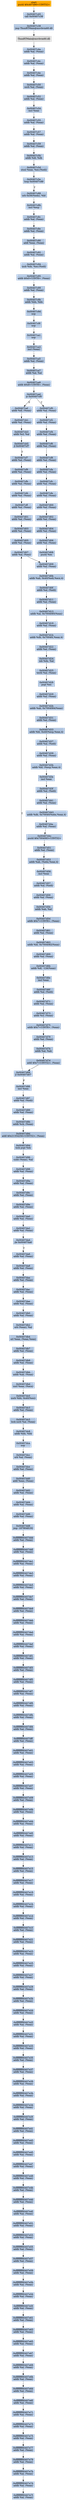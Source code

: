 digraph G {
node[shape=rectangle,style=filled,fillcolor=lightsteelblue,color=lightsteelblue]
bgcolor="transparent"
a0x00407c40pushl_0x407d90UINT32[label="start\npushl $0x407d90<UINT32>",color="lightgrey",fillcolor="orange"];
a0x00407c45call_0x00407c38[label="0x00407c45\ncall 0x00407c38"];
a0x00407c38jmp_ThunRTMain_msvbvm60_dll[label="0x00407c38\njmp ThunRTMain@msvbvm60.dll"];
ThunRTMain_msvbvm60_dll[label="ThunRTMain@msvbvm60.dll",color="lightgrey",fillcolor="lightgrey"];
a0x00407c4aaddb_al_eax_[label="0x00407c4a\naddb %al, (%eax)"];
a0x00407c4caddb_al_eax_[label="0x00407c4c\naddb %al, (%eax)"];
a0x00407c4eaddb_al_eax_[label="0x00407c4e\naddb %al, (%eax)"];
a0x00407c50xorb_al_eax_[label="0x00407c50\nxorb %al, (%eax)"];
a0x00407c52addb_al_eax_[label="0x00407c52\naddb %al, (%eax)"];
a0x00407c54incl_eax[label="0x00407c54\nincl %eax"];
a0x00407c55addb_al_eax_[label="0x00407c55\naddb %al, (%eax)"];
a0x00407c57addb_al_eax_[label="0x00407c57\naddb %al, (%eax)"];
a0x00407c59addb_al_eax_[label="0x00407c59\naddb %al, (%eax)"];
a0x00407c5baddb_dl_dh[label="0x00407c5b\naddb %dl, %dh"];
a0x00407c5dstosl_eax_es_edi_[label="0x00407c5d\nstosl %eax, %es:(%edi)"];
a0x00407c5eloop_0x00407c88[label="0x00407c5e\nloop 0x00407c88"];
a0x00407c88orb_0x56edx__bl[label="0x00407c88\norb 0x56(%edx), %bl"];
a0x00407c8bincl_esp[label="0x00407c8b\nincl %esp"];
a0x00407c8caddb_al_eax_[label="0x00407c8c\naddb %al, (%eax)"];
a0x00407c8eaddb_al_eax_[label="0x00407c8e\naddb %al, (%eax)"];
a0x00407c90addl_eax_eax_[label="0x00407c90\naddl %eax, (%eax)"];
a0x00407c92addb_al_eax_[label="0x00407c92\naddb %al, (%eax)"];
a0x00407c94insb_dx_es_edi_[label="0x00407c94\ninsb %dx, %es:(%edi)"];
a0x00407c95addb_0x0UINT8_eax_[label="0x00407c95\naddb $0x0<UINT8>, (%eax)"];
a0x00407c99addb_al_eax_[label="0x00407c99\naddb %al, (%eax)"];
a0x00407c9baddb_bh_bh[label="0x00407c9b\naddb %bh, %bh"];
a0x00407c9dnop_[label="0x00407c9d\nnop "];
a0x00407c9fnop_[label="0x00407c9f\nnop "];
a0x00407ca1nop_[label="0x00407ca1\nnop "];
a0x00407ca3incl_eax_[label="0x00407ca3\nincl (%eax)"];
a0x00407ca5addb_al_eax_[label="0x00407ca5\naddb %al, (%eax)"];
a0x00407ca7addb_al_al[label="0x00407ca7\naddb %al, %al"];
a0x00407ca9addb_0x8UINT8_eax_[label="0x00407ca9\naddb $0x8<UINT8>, (%eax)"];
a0x00407cadjo_0x00407cf0[label="0x00407cad\njo 0x00407cf0"];
a0x00407cafaddb_dl_eax_[label="0x00407caf\naddb %dl, (%eax)"];
a0x00407cf0addb_al_eax_[label="0x00407cf0\naddb %al, (%eax)"];
a0x00407cf2addb_al_eax_[label="0x00407cf2\naddb %al, (%eax)"];
a0x00407cf4addb_al_eax_[label="0x00407cf4\naddb %al, (%eax)"];
a0x00407cf6addb_al_eax_[label="0x00407cf6\naddb %al, (%eax)"];
a0x00407cf8addb_al_eax_[label="0x00407cf8\naddb %al, (%eax)"];
a0x00407cfaaddb_al_eax_[label="0x00407cfa\naddb %al, (%eax)"];
a0x00407cfcaddb_al_eax_[label="0x00407cfc\naddb %al, (%eax)"];
a0x00407cfeaddb_al_eax_[label="0x00407cfe\naddb %al, (%eax)"];
a0x00407d00addb_al_eax_[label="0x00407d00\naddb %al, (%eax)"];
a0x00407d02addb_al_eax_[label="0x00407d02\naddb %al, (%eax)"];
a0x00407d04addb_al_eax_[label="0x00407d04\naddb %al, (%eax)"];
a0x00407d06addb_al_eax_[label="0x00407d06\naddb %al, (%eax)"];
a0x00407d08pushl_es[label="0x00407d08\npushl %es"];
a0x00407d09addb_al_eax_[label="0x00407d09\naddb %al, (%eax)"];
a0x00407d0baddb_ah_0x40ediecx4_[label="0x00407d0b\naddb %ah, 0x40(%edi,%ecx,4)"];
a0x00407d0faddb_al_edi_[label="0x00407d0f\naddb %al, (%edi)"];
a0x00407d11addb_al_eax_[label="0x00407d11\naddb %al, (%eax)"];
a0x00407d13addb_al_0x7004085eax_[label="0x00407d13\naddb %al, 0x7004085(%eax)"];
a0x00407d19addb_al_eax_[label="0x00407d19\naddb %al, (%eax)"];
a0x00407d1baddb_dh_0x70040eax4_[label="0x00407d1b\naddb %dh, 0x70040(,%eax,4)"];
a0x00407d22addb_al_eax_[label="0x00407d22\naddb %al, (%eax)"];
a0x00407d24inb_dx_al[label="0x00407d24\ninb %dx, %al"];
a0x00407d25testb_al_eax_[label="0x00407d25\ntestb %al, (%eax)"];
a0x00407d28popl_es[label="0x00407d28\npopl %es"];
a0x00407d29addb_al_eax_[label="0x00407d29\naddb %al, (%eax)"];
a0x00407d2baddb_ah_0x7004084eax_[label="0x00407d2b\naddb %ah, 0x7004084(%eax)"];
a0x00407d31addb_al_eax_[label="0x00407d31\naddb %al, (%eax)"];
a0x00407d33addb_bl_0x40espeax4_[label="0x00407d33\naddb %bl, 0x40(%esp,%eax,4)"];
a0x00407d37addb_al_edi_[label="0x00407d37\naddb %al, (%edi)"];
a0x00407d39addb_al_eax_[label="0x00407d39\naddb %al, (%eax)"];
a0x00407d3baddb_bl_espeax4_[label="0x00407d3b\naddb %bl, (%esp,%eax,4)"];
a0x00407d3eincl_eax[label="0x00407d3e\nincl %eax"];
a0x00407d3faddb_al_edi_[label="0x00407d3f\naddb %al, (%edi)"];
a0x00407d41addb_al_eax_[label="0x00407d41\naddb %al, (%eax)"];
a0x00407d43addb_dh_0x70040ebxeax4_[label="0x00407d43\naddb %dh, 0x70040(%ebx,%eax,4)"];
a0x00407d4aaddb_al_eax_[label="0x00407d4a\naddb %al, (%eax)"];
a0x00407d4cpushl_0x7004083UINT32[label="0x00407d4c\npushl $0x7004083<UINT32>"];
a0x00407d51addb_al_eax_[label="0x00407d51\naddb %al, (%eax)"];
a0x00407d53addb_ah_ebxeax4_[label="0x00407d53\naddb %ah, (%ebx,%eax,4)"];
a0x00407d56incl_eax[label="0x00407d56\nincl %eax"];
a0x00407d57addb_al_edi_[label="0x00407d57\naddb %al, (%edi)"];
a0x00407d59addb_al_eax_[label="0x00407d59\naddb %al, (%eax)"];
a0x00407d5baddb_ah_al[label="0x00407d5b\naddb %ah, %al"];
a0x00407d5daddb_0x7UINT8_eax_[label="0x00407d5d\naddb $0x7<UINT8>, (%eax)"];
a0x00407d61addb_al_eax_[label="0x00407d61\naddb %al, (%eax)"];
a0x00407d63addb_bl_0x7004082eax_[label="0x00407d63\naddb %bl, 0x7004082(%eax)"];
a0x00407d69addb_al_eax_[label="0x00407d69\naddb %al, (%eax)"];
a0x00407d6baddb_dl__126eax_[label="0x00407d6b\naddb %dl, -126(%eax)"];
a0x00407d6eincl_eax[label="0x00407d6e\nincl %eax"];
a0x00407d6faddb_al_edi_[label="0x00407d6f\naddb %al, (%edi)"];
a0x00407d71addb_al_eax_[label="0x00407d71\naddb %al, (%eax)"];
a0x00407d73addb_cl_eax_[label="0x00407d73\naddb %cl, (%eax)"];
a0x00407d75addb_0x7UINT8_eax_[label="0x00407d75\naddb $0x7<UINT8>, (%eax)"];
a0x00407d79addb_al_eax_[label="0x00407d79\naddb %al, (%eax)"];
a0x00407d7baddb_al_ah[label="0x00407d7b\naddb %al, %ah"];
a0x00407d7daddl_0x7UINT32_eax_[label="0x00407d7d\naddl $0x7<UINT32>, (%eax)"];
a0x00407d84jl_0x00407d07[label="0x00407d84\njl 0x00407d07"];
a0x00407d86incl_eax[label="0x00407d86\nincl %eax"];
a0x00407d07addb_al_esi_[label="0x00407d07\naddb %al, (%esi)"];
a0x00407d87addb_al_edi_[label="0x00407d87\naddb %al, (%edi)"];
a0x00407d89addb_al_eax_[label="0x00407d89\naddb %al, (%eax)"];
a0x00407d8baddb_ch_eax_[label="0x00407d8b\naddb %ch, (%eax)"];
a0x00407d8daddl_0x21354256UINT32_eax_[label="0x00407d8d\naddl $0x21354256<UINT32>, (%eax)"];
a0x00407d94lock_popl_ds[label="0x00407d94\nlock popl %ds"];
a0x00407d96subb_eax__al[label="0x00407d96\nsubb (%eax), %al"];
a0x00407d98addb_al_eax_[label="0x00407d98\naddb %al, (%eax)"];
a0x00407d9aaddb_al_eax_[label="0x00407d9a\naddb %al, (%eax)"];
a0x00407d9caddb_al_eax_[label="0x00407d9c\naddb %al, (%eax)"];
a0x00407d9eaddb_al_eax_[label="0x00407d9e\naddb %al, (%eax)"];
a0x00407da0addb_al_eax_[label="0x00407da0\naddb %al, (%eax)"];
a0x00407da2addb_al_eax_[label="0x00407da2\naddb %al, (%eax)"];
a0x00407da4jle_0x00407da6[label="0x00407da4\njle 0x00407da6"];
a0x00407da6addb_al_eax_[label="0x00407da6\naddb %al, (%eax)"];
a0x00407da8addb_al_eax_[label="0x00407da8\naddb %al, (%eax)"];
a0x00407daaaddb_al_eax_[label="0x00407daa\naddb %al, (%eax)"];
a0x00407dacaddb_al_eax_[label="0x00407dac\naddb %al, (%eax)"];
a0x00407daeaddb_al_eax_[label="0x00407dae\naddb %al, (%eax)"];
a0x00407db0addb_al_eax_[label="0x00407db0\naddb %al, (%eax)"];
a0x00407db2orb_eax__al[label="0x00407db2\norb (%eax), %al"];
a0x00407db4orl_eax_eaxeax_[label="0x00407db4\norl %eax, (%eax,%eax)"];
a0x00407db7addb_al_eax_[label="0x00407db7\naddb %al, (%eax)"];
a0x00407db9addb_al_eax_[label="0x00407db9\naddb %al, (%eax)"];
a0x00407dbbaddb_ah_eax_[label="0x00407dbb\naddb %ah, (%eax)"];
a0x00407dbdxorl_eax_ecx_[label="0x00407dbd\nxorl %eax, (%ecx)"];
a0x00407dc0xorb_bh_0x40esi_[label="0x00407dc0\nxorb %bh, 0x40(%esi)"];
a0x00407dc3addb_al_eax_[label="0x00407dc3\naddb %al, (%eax)"];
a0x00407dc5lock_xorb_al_eax_[label="0x00407dc5\nlock xorb %al, (%eax)"];
a0x00407dc8addb_bh_bh[label="0x00407dc8\naddb %bh, %bh"];
a0x00407dcanop_[label="0x00407dca\nnop "];
a0x00407dccorb_al_eax_[label="0x00407dcc\norb %al, (%eax)"];
a0x00407dceaddb_al_eax_[label="0x00407dce\naddb %al, (%eax)"];
a0x00407dd0addl_eax_eax_[label="0x00407dd0\naddl %eax, (%eax)"];
a0x00407dd2addb_al_eax_[label="0x00407dd2\naddb %al, (%eax)"];
a0x00407dd4addb_al_eax_[label="0x00407dd4\naddb %al, (%eax)"];
a0x00407dd6addb_al_eax_[label="0x00407dd6\naddb %al, (%eax)"];
a0x00407dd8jmp__1879048192[label="0x00407dd8\njmp -1879048192"];
a0xffffffff90407dddaddb_al_eax_[label="0xffffffff90407ddd\naddb %al, (%eax)"];
a0xffffffff90407ddfaddb_al_eax_[label="0xffffffff90407ddf\naddb %al, (%eax)"];
a0xffffffff90407de1addb_al_eax_[label="0xffffffff90407de1\naddb %al, (%eax)"];
a0xffffffff90407de3addb_al_eax_[label="0xffffffff90407de3\naddb %al, (%eax)"];
a0xffffffff90407de5addb_al_eax_[label="0xffffffff90407de5\naddb %al, (%eax)"];
a0xffffffff90407de7addb_al_eax_[label="0xffffffff90407de7\naddb %al, (%eax)"];
a0xffffffff90407de9addb_al_eax_[label="0xffffffff90407de9\naddb %al, (%eax)"];
a0xffffffff90407debaddb_al_eax_[label="0xffffffff90407deb\naddb %al, (%eax)"];
a0xffffffff90407dedaddb_al_eax_[label="0xffffffff90407ded\naddb %al, (%eax)"];
a0xffffffff90407defaddb_al_eax_[label="0xffffffff90407def\naddb %al, (%eax)"];
a0xffffffff90407df1addb_al_eax_[label="0xffffffff90407df1\naddb %al, (%eax)"];
a0xffffffff90407df3addb_al_eax_[label="0xffffffff90407df3\naddb %al, (%eax)"];
a0xffffffff90407df5addb_al_eax_[label="0xffffffff90407df5\naddb %al, (%eax)"];
a0xffffffff90407df7addb_al_eax_[label="0xffffffff90407df7\naddb %al, (%eax)"];
a0xffffffff90407df9addb_al_eax_[label="0xffffffff90407df9\naddb %al, (%eax)"];
a0xffffffff90407dfbaddb_al_eax_[label="0xffffffff90407dfb\naddb %al, (%eax)"];
a0xffffffff90407dfdaddb_al_eax_[label="0xffffffff90407dfd\naddb %al, (%eax)"];
a0xffffffff90407dffaddb_al_eax_[label="0xffffffff90407dff\naddb %al, (%eax)"];
a0xffffffff90407e01addb_al_eax_[label="0xffffffff90407e01\naddb %al, (%eax)"];
a0xffffffff90407e03addb_al_eax_[label="0xffffffff90407e03\naddb %al, (%eax)"];
a0xffffffff90407e05addb_al_eax_[label="0xffffffff90407e05\naddb %al, (%eax)"];
a0xffffffff90407e07addb_al_eax_[label="0xffffffff90407e07\naddb %al, (%eax)"];
a0xffffffff90407e09addb_al_eax_[label="0xffffffff90407e09\naddb %al, (%eax)"];
a0xffffffff90407e0baddb_al_eax_[label="0xffffffff90407e0b\naddb %al, (%eax)"];
a0xffffffff90407e0daddb_al_eax_[label="0xffffffff90407e0d\naddb %al, (%eax)"];
a0xffffffff90407e0faddb_al_eax_[label="0xffffffff90407e0f\naddb %al, (%eax)"];
a0xffffffff90407e11addb_al_eax_[label="0xffffffff90407e11\naddb %al, (%eax)"];
a0xffffffff90407e13addb_al_eax_[label="0xffffffff90407e13\naddb %al, (%eax)"];
a0xffffffff90407e15addb_al_eax_[label="0xffffffff90407e15\naddb %al, (%eax)"];
a0xffffffff90407e17addb_al_eax_[label="0xffffffff90407e17\naddb %al, (%eax)"];
a0xffffffff90407e19addb_al_eax_[label="0xffffffff90407e19\naddb %al, (%eax)"];
a0xffffffff90407e1baddb_al_eax_[label="0xffffffff90407e1b\naddb %al, (%eax)"];
a0xffffffff90407e1daddb_al_eax_[label="0xffffffff90407e1d\naddb %al, (%eax)"];
a0xffffffff90407e1faddb_al_eax_[label="0xffffffff90407e1f\naddb %al, (%eax)"];
a0xffffffff90407e21addb_al_eax_[label="0xffffffff90407e21\naddb %al, (%eax)"];
a0xffffffff90407e23addb_al_eax_[label="0xffffffff90407e23\naddb %al, (%eax)"];
a0xffffffff90407e25addb_al_eax_[label="0xffffffff90407e25\naddb %al, (%eax)"];
a0xffffffff90407e27addb_al_eax_[label="0xffffffff90407e27\naddb %al, (%eax)"];
a0xffffffff90407e29addb_al_eax_[label="0xffffffff90407e29\naddb %al, (%eax)"];
a0xffffffff90407e2baddb_al_eax_[label="0xffffffff90407e2b\naddb %al, (%eax)"];
a0xffffffff90407e2daddb_al_eax_[label="0xffffffff90407e2d\naddb %al, (%eax)"];
a0xffffffff90407e2faddb_al_eax_[label="0xffffffff90407e2f\naddb %al, (%eax)"];
a0xffffffff90407e31addb_al_eax_[label="0xffffffff90407e31\naddb %al, (%eax)"];
a0xffffffff90407e33addb_al_eax_[label="0xffffffff90407e33\naddb %al, (%eax)"];
a0xffffffff90407e35addb_al_eax_[label="0xffffffff90407e35\naddb %al, (%eax)"];
a0xffffffff90407e37addb_al_eax_[label="0xffffffff90407e37\naddb %al, (%eax)"];
a0xffffffff90407e39addb_al_eax_[label="0xffffffff90407e39\naddb %al, (%eax)"];
a0xffffffff90407e3baddb_al_eax_[label="0xffffffff90407e3b\naddb %al, (%eax)"];
a0xffffffff90407e3daddb_al_eax_[label="0xffffffff90407e3d\naddb %al, (%eax)"];
a0xffffffff90407e3faddb_al_eax_[label="0xffffffff90407e3f\naddb %al, (%eax)"];
a0xffffffff90407e41addb_al_eax_[label="0xffffffff90407e41\naddb %al, (%eax)"];
a0xffffffff90407e43addb_al_eax_[label="0xffffffff90407e43\naddb %al, (%eax)"];
a0xffffffff90407e45addb_al_eax_[label="0xffffffff90407e45\naddb %al, (%eax)"];
a0xffffffff90407e47addb_al_eax_[label="0xffffffff90407e47\naddb %al, (%eax)"];
a0xffffffff90407e49addb_al_eax_[label="0xffffffff90407e49\naddb %al, (%eax)"];
a0xffffffff90407e4baddb_al_eax_[label="0xffffffff90407e4b\naddb %al, (%eax)"];
a0xffffffff90407e4daddb_al_eax_[label="0xffffffff90407e4d\naddb %al, (%eax)"];
a0xffffffff90407e4faddb_al_eax_[label="0xffffffff90407e4f\naddb %al, (%eax)"];
a0xffffffff90407e51addb_al_eax_[label="0xffffffff90407e51\naddb %al, (%eax)"];
a0xffffffff90407e53addb_al_eax_[label="0xffffffff90407e53\naddb %al, (%eax)"];
a0xffffffff90407e55addb_al_eax_[label="0xffffffff90407e55\naddb %al, (%eax)"];
a0xffffffff90407e57addb_al_eax_[label="0xffffffff90407e57\naddb %al, (%eax)"];
a0xffffffff90407e59addb_al_eax_[label="0xffffffff90407e59\naddb %al, (%eax)"];
a0xffffffff90407e5baddb_al_eax_[label="0xffffffff90407e5b\naddb %al, (%eax)"];
a0xffffffff90407e5daddb_al_eax_[label="0xffffffff90407e5d\naddb %al, (%eax)"];
a0xffffffff90407e5faddb_al_eax_[label="0xffffffff90407e5f\naddb %al, (%eax)"];
a0xffffffff90407e61addb_al_eax_[label="0xffffffff90407e61\naddb %al, (%eax)"];
a0xffffffff90407e63addb_al_eax_[label="0xffffffff90407e63\naddb %al, (%eax)"];
a0xffffffff90407e65addb_al_eax_[label="0xffffffff90407e65\naddb %al, (%eax)"];
a0xffffffff90407e67addb_al_eax_[label="0xffffffff90407e67\naddb %al, (%eax)"];
a0xffffffff90407e69addb_al_eax_[label="0xffffffff90407e69\naddb %al, (%eax)"];
a0xffffffff90407e6baddb_al_eax_[label="0xffffffff90407e6b\naddb %al, (%eax)"];
a0xffffffff90407e6daddb_al_eax_[label="0xffffffff90407e6d\naddb %al, (%eax)"];
a0xffffffff90407e6faddb_al_eax_[label="0xffffffff90407e6f\naddb %al, (%eax)"];
a0xffffffff90407e71addb_al_eax_[label="0xffffffff90407e71\naddb %al, (%eax)"];
a0xffffffff90407e73addb_al_eax_[label="0xffffffff90407e73\naddb %al, (%eax)"];
a0xffffffff90407e75addb_al_eax_[label="0xffffffff90407e75\naddb %al, (%eax)"];
a0xffffffff90407e77addb_al_eax_[label="0xffffffff90407e77\naddb %al, (%eax)"];
a0xffffffff90407e79addb_al_eax_[label="0xffffffff90407e79\naddb %al, (%eax)"];
a0xffffffff90407e7baddb_al_eax_[label="0xffffffff90407e7b\naddb %al, (%eax)"];
a0xffffffff90407e7daddb_al_eax_[label="0xffffffff90407e7d\naddb %al, (%eax)"];
a0xffffffff90407e7faddb_al_eax_[label="0xffffffff90407e7f\naddb %al, (%eax)"];
a0x00407cb1addb_al_eax_[label="0x00407cb1\naddb %al, (%eax)"];
a0x00407cb3addb_cl_al[label="0x00407cb3\naddb %cl, %al"];
a0x00407cb5jl_0x00407cf7[label="0x00407cb5\njl 0x00407cf7"];
a0x00407cf7addb_al_eax_[label="0x00407cf7\naddb %al, (%eax)"];
a0x00407cf9addb_al_eax_[label="0x00407cf9\naddb %al, (%eax)"];
a0x00407cfbaddb_al_eax_[label="0x00407cfb\naddb %al, (%eax)"];
a0x00407cfdaddb_al_eax_[label="0x00407cfd\naddb %al, (%eax)"];
a0x00407cffaddb_al_eax_[label="0x00407cff\naddb %al, (%eax)"];
a0x00407d01addb_al_eax_[label="0x00407d01\naddb %al, (%eax)"];
a0x00407d03addb_al_eax_[label="0x00407d03\naddb %al, (%eax)"];
a0x00407d05addb_al_eax_[label="0x00407d05\naddb %al, (%eax)"];
a0x00407c40pushl_0x407d90UINT32 -> a0x00407c45call_0x00407c38 [color="#000000"];
a0x00407c45call_0x00407c38 -> a0x00407c38jmp_ThunRTMain_msvbvm60_dll [color="#000000"];
a0x00407c38jmp_ThunRTMain_msvbvm60_dll -> ThunRTMain_msvbvm60_dll [color="#000000"];
ThunRTMain_msvbvm60_dll -> a0x00407c4aaddb_al_eax_ [color="#000000"];
a0x00407c4aaddb_al_eax_ -> a0x00407c4caddb_al_eax_ [color="#000000"];
a0x00407c4caddb_al_eax_ -> a0x00407c4eaddb_al_eax_ [color="#000000"];
a0x00407c4eaddb_al_eax_ -> a0x00407c50xorb_al_eax_ [color="#000000"];
a0x00407c50xorb_al_eax_ -> a0x00407c52addb_al_eax_ [color="#000000"];
a0x00407c52addb_al_eax_ -> a0x00407c54incl_eax [color="#000000"];
a0x00407c54incl_eax -> a0x00407c55addb_al_eax_ [color="#000000"];
a0x00407c55addb_al_eax_ -> a0x00407c57addb_al_eax_ [color="#000000"];
a0x00407c57addb_al_eax_ -> a0x00407c59addb_al_eax_ [color="#000000"];
a0x00407c59addb_al_eax_ -> a0x00407c5baddb_dl_dh [color="#000000"];
a0x00407c5baddb_dl_dh -> a0x00407c5dstosl_eax_es_edi_ [color="#000000"];
a0x00407c5dstosl_eax_es_edi_ -> a0x00407c5eloop_0x00407c88 [color="#000000"];
a0x00407c5eloop_0x00407c88 -> a0x00407c88orb_0x56edx__bl [color="#000000",label="T"];
a0x00407c88orb_0x56edx__bl -> a0x00407c8bincl_esp [color="#000000"];
a0x00407c8bincl_esp -> a0x00407c8caddb_al_eax_ [color="#000000"];
a0x00407c8caddb_al_eax_ -> a0x00407c8eaddb_al_eax_ [color="#000000"];
a0x00407c8eaddb_al_eax_ -> a0x00407c90addl_eax_eax_ [color="#000000"];
a0x00407c90addl_eax_eax_ -> a0x00407c92addb_al_eax_ [color="#000000"];
a0x00407c92addb_al_eax_ -> a0x00407c94insb_dx_es_edi_ [color="#000000"];
a0x00407c94insb_dx_es_edi_ -> a0x00407c95addb_0x0UINT8_eax_ [color="#000000"];
a0x00407c95addb_0x0UINT8_eax_ -> a0x00407c99addb_al_eax_ [color="#000000"];
a0x00407c99addb_al_eax_ -> a0x00407c9baddb_bh_bh [color="#000000"];
a0x00407c9baddb_bh_bh -> a0x00407c9dnop_ [color="#000000"];
a0x00407c9dnop_ -> a0x00407c9fnop_ [color="#000000"];
a0x00407c9fnop_ -> a0x00407ca1nop_ [color="#000000"];
a0x00407ca1nop_ -> a0x00407ca3incl_eax_ [color="#000000"];
a0x00407ca3incl_eax_ -> a0x00407ca5addb_al_eax_ [color="#000000"];
a0x00407ca5addb_al_eax_ -> a0x00407ca7addb_al_al [color="#000000"];
a0x00407ca7addb_al_al -> a0x00407ca9addb_0x8UINT8_eax_ [color="#000000"];
a0x00407ca9addb_0x8UINT8_eax_ -> a0x00407cadjo_0x00407cf0 [color="#000000"];
a0x00407cadjo_0x00407cf0 -> a0x00407cafaddb_dl_eax_ [color="#000000",label="F"];
a0x00407cadjo_0x00407cf0 -> a0x00407cf0addb_al_eax_ [color="#000000",label="T"];
a0x00407cf0addb_al_eax_ -> a0x00407cf2addb_al_eax_ [color="#000000"];
a0x00407cf2addb_al_eax_ -> a0x00407cf4addb_al_eax_ [color="#000000"];
a0x00407cf4addb_al_eax_ -> a0x00407cf6addb_al_eax_ [color="#000000"];
a0x00407cf6addb_al_eax_ -> a0x00407cf8addb_al_eax_ [color="#000000"];
a0x00407cf8addb_al_eax_ -> a0x00407cfaaddb_al_eax_ [color="#000000"];
a0x00407cfaaddb_al_eax_ -> a0x00407cfcaddb_al_eax_ [color="#000000"];
a0x00407cfcaddb_al_eax_ -> a0x00407cfeaddb_al_eax_ [color="#000000"];
a0x00407cfeaddb_al_eax_ -> a0x00407d00addb_al_eax_ [color="#000000"];
a0x00407d00addb_al_eax_ -> a0x00407d02addb_al_eax_ [color="#000000"];
a0x00407d02addb_al_eax_ -> a0x00407d04addb_al_eax_ [color="#000000"];
a0x00407d04addb_al_eax_ -> a0x00407d06addb_al_eax_ [color="#000000"];
a0x00407d06addb_al_eax_ -> a0x00407d08pushl_es [color="#000000"];
a0x00407d08pushl_es -> a0x00407d09addb_al_eax_ [color="#000000"];
a0x00407d09addb_al_eax_ -> a0x00407d0baddb_ah_0x40ediecx4_ [color="#000000"];
a0x00407d0baddb_ah_0x40ediecx4_ -> a0x00407d0faddb_al_edi_ [color="#000000"];
a0x00407d0faddb_al_edi_ -> a0x00407d11addb_al_eax_ [color="#000000"];
a0x00407d11addb_al_eax_ -> a0x00407d13addb_al_0x7004085eax_ [color="#000000"];
a0x00407d13addb_al_0x7004085eax_ -> a0x00407d19addb_al_eax_ [color="#000000"];
a0x00407d19addb_al_eax_ -> a0x00407d1baddb_dh_0x70040eax4_ [color="#000000"];
a0x00407d1baddb_dh_0x70040eax4_ -> a0x00407d22addb_al_eax_ [color="#000000"];
a0x00407d22addb_al_eax_ -> a0x00407d24inb_dx_al [color="#000000"];
a0x00407d24inb_dx_al -> a0x00407d25testb_al_eax_ [color="#000000"];
a0x00407d25testb_al_eax_ -> a0x00407d28popl_es [color="#000000"];
a0x00407d28popl_es -> a0x00407d29addb_al_eax_ [color="#000000"];
a0x00407d29addb_al_eax_ -> a0x00407d2baddb_ah_0x7004084eax_ [color="#000000"];
a0x00407d2baddb_ah_0x7004084eax_ -> a0x00407d31addb_al_eax_ [color="#000000"];
a0x00407d31addb_al_eax_ -> a0x00407d33addb_bl_0x40espeax4_ [color="#000000"];
a0x00407d33addb_bl_0x40espeax4_ -> a0x00407d37addb_al_edi_ [color="#000000"];
a0x00407d37addb_al_edi_ -> a0x00407d39addb_al_eax_ [color="#000000"];
a0x00407d39addb_al_eax_ -> a0x00407d3baddb_bl_espeax4_ [color="#000000"];
a0x00407d3baddb_bl_espeax4_ -> a0x00407d3eincl_eax [color="#000000"];
a0x00407d3eincl_eax -> a0x00407d3faddb_al_edi_ [color="#000000"];
a0x00407d3faddb_al_edi_ -> a0x00407d41addb_al_eax_ [color="#000000"];
a0x00407d41addb_al_eax_ -> a0x00407d43addb_dh_0x70040ebxeax4_ [color="#000000"];
a0x00407d43addb_dh_0x70040ebxeax4_ -> a0x00407d4aaddb_al_eax_ [color="#000000"];
a0x00407d4aaddb_al_eax_ -> a0x00407d4cpushl_0x7004083UINT32 [color="#000000"];
a0x00407d4cpushl_0x7004083UINT32 -> a0x00407d51addb_al_eax_ [color="#000000"];
a0x00407d51addb_al_eax_ -> a0x00407d53addb_ah_ebxeax4_ [color="#000000"];
a0x00407d53addb_ah_ebxeax4_ -> a0x00407d56incl_eax [color="#000000"];
a0x00407d56incl_eax -> a0x00407d57addb_al_edi_ [color="#000000"];
a0x00407d57addb_al_edi_ -> a0x00407d59addb_al_eax_ [color="#000000"];
a0x00407d59addb_al_eax_ -> a0x00407d5baddb_ah_al [color="#000000"];
a0x00407d5baddb_ah_al -> a0x00407d5daddb_0x7UINT8_eax_ [color="#000000"];
a0x00407d5daddb_0x7UINT8_eax_ -> a0x00407d61addb_al_eax_ [color="#000000"];
a0x00407d61addb_al_eax_ -> a0x00407d63addb_bl_0x7004082eax_ [color="#000000"];
a0x00407d63addb_bl_0x7004082eax_ -> a0x00407d69addb_al_eax_ [color="#000000"];
a0x00407d69addb_al_eax_ -> a0x00407d6baddb_dl__126eax_ [color="#000000"];
a0x00407d6baddb_dl__126eax_ -> a0x00407d6eincl_eax [color="#000000"];
a0x00407d6eincl_eax -> a0x00407d6faddb_al_edi_ [color="#000000"];
a0x00407d6faddb_al_edi_ -> a0x00407d71addb_al_eax_ [color="#000000"];
a0x00407d71addb_al_eax_ -> a0x00407d73addb_cl_eax_ [color="#000000"];
a0x00407d73addb_cl_eax_ -> a0x00407d75addb_0x7UINT8_eax_ [color="#000000"];
a0x00407d75addb_0x7UINT8_eax_ -> a0x00407d79addb_al_eax_ [color="#000000"];
a0x00407d79addb_al_eax_ -> a0x00407d7baddb_al_ah [color="#000000"];
a0x00407d7baddb_al_ah -> a0x00407d7daddl_0x7UINT32_eax_ [color="#000000"];
a0x00407d7daddl_0x7UINT32_eax_ -> a0x00407d84jl_0x00407d07 [color="#000000"];
a0x00407d84jl_0x00407d07 -> a0x00407d86incl_eax [color="#000000",label="F"];
a0x00407d84jl_0x00407d07 -> a0x00407d07addb_al_esi_ [color="#000000",label="T"];
a0x00407d07addb_al_esi_ -> a0x00407d09addb_al_eax_ [color="#000000"];
a0x00407d86incl_eax -> a0x00407d87addb_al_edi_ [color="#000000"];
a0x00407d87addb_al_edi_ -> a0x00407d89addb_al_eax_ [color="#000000"];
a0x00407d89addb_al_eax_ -> a0x00407d8baddb_ch_eax_ [color="#000000"];
a0x00407d8baddb_ch_eax_ -> a0x00407d8daddl_0x21354256UINT32_eax_ [color="#000000"];
a0x00407d8daddl_0x21354256UINT32_eax_ -> a0x00407d94lock_popl_ds [color="#000000"];
a0x00407d94lock_popl_ds -> a0x00407d96subb_eax__al [color="#000000"];
a0x00407d96subb_eax__al -> a0x00407d98addb_al_eax_ [color="#000000"];
a0x00407d98addb_al_eax_ -> a0x00407d9aaddb_al_eax_ [color="#000000"];
a0x00407d9aaddb_al_eax_ -> a0x00407d9caddb_al_eax_ [color="#000000"];
a0x00407d9caddb_al_eax_ -> a0x00407d9eaddb_al_eax_ [color="#000000"];
a0x00407d9eaddb_al_eax_ -> a0x00407da0addb_al_eax_ [color="#000000"];
a0x00407da0addb_al_eax_ -> a0x00407da2addb_al_eax_ [color="#000000"];
a0x00407da2addb_al_eax_ -> a0x00407da4jle_0x00407da6 [color="#000000"];
a0x00407da4jle_0x00407da6 -> a0x00407da6addb_al_eax_ [color="#000000",label="T"];
a0x00407da6addb_al_eax_ -> a0x00407da8addb_al_eax_ [color="#000000"];
a0x00407da8addb_al_eax_ -> a0x00407daaaddb_al_eax_ [color="#000000"];
a0x00407daaaddb_al_eax_ -> a0x00407dacaddb_al_eax_ [color="#000000"];
a0x00407dacaddb_al_eax_ -> a0x00407daeaddb_al_eax_ [color="#000000"];
a0x00407daeaddb_al_eax_ -> a0x00407db0addb_al_eax_ [color="#000000"];
a0x00407db0addb_al_eax_ -> a0x00407db2orb_eax__al [color="#000000"];
a0x00407db2orb_eax__al -> a0x00407db4orl_eax_eaxeax_ [color="#000000"];
a0x00407db4orl_eax_eaxeax_ -> a0x00407db7addb_al_eax_ [color="#000000"];
a0x00407db7addb_al_eax_ -> a0x00407db9addb_al_eax_ [color="#000000"];
a0x00407db9addb_al_eax_ -> a0x00407dbbaddb_ah_eax_ [color="#000000"];
a0x00407dbbaddb_ah_eax_ -> a0x00407dbdxorl_eax_ecx_ [color="#000000"];
a0x00407dbdxorl_eax_ecx_ -> a0x00407dc0xorb_bh_0x40esi_ [color="#000000"];
a0x00407dc0xorb_bh_0x40esi_ -> a0x00407dc3addb_al_eax_ [color="#000000"];
a0x00407dc3addb_al_eax_ -> a0x00407dc5lock_xorb_al_eax_ [color="#000000"];
a0x00407dc5lock_xorb_al_eax_ -> a0x00407dc8addb_bh_bh [color="#000000"];
a0x00407dc8addb_bh_bh -> a0x00407dcanop_ [color="#000000"];
a0x00407dcanop_ -> a0x00407dccorb_al_eax_ [color="#000000"];
a0x00407dccorb_al_eax_ -> a0x00407dceaddb_al_eax_ [color="#000000"];
a0x00407dceaddb_al_eax_ -> a0x00407dd0addl_eax_eax_ [color="#000000"];
a0x00407dd0addl_eax_eax_ -> a0x00407dd2addb_al_eax_ [color="#000000"];
a0x00407dd2addb_al_eax_ -> a0x00407dd4addb_al_eax_ [color="#000000"];
a0x00407dd4addb_al_eax_ -> a0x00407dd6addb_al_eax_ [color="#000000"];
a0x00407dd6addb_al_eax_ -> a0x00407dd8jmp__1879048192 [color="#000000"];
a0x00407dd8jmp__1879048192 -> a0xffffffff90407dddaddb_al_eax_ [color="#000000"];
a0xffffffff90407dddaddb_al_eax_ -> a0xffffffff90407ddfaddb_al_eax_ [color="#000000"];
a0xffffffff90407ddfaddb_al_eax_ -> a0xffffffff90407de1addb_al_eax_ [color="#000000"];
a0xffffffff90407de1addb_al_eax_ -> a0xffffffff90407de3addb_al_eax_ [color="#000000"];
a0xffffffff90407de3addb_al_eax_ -> a0xffffffff90407de5addb_al_eax_ [color="#000000"];
a0xffffffff90407de5addb_al_eax_ -> a0xffffffff90407de7addb_al_eax_ [color="#000000"];
a0xffffffff90407de7addb_al_eax_ -> a0xffffffff90407de9addb_al_eax_ [color="#000000"];
a0xffffffff90407de9addb_al_eax_ -> a0xffffffff90407debaddb_al_eax_ [color="#000000"];
a0xffffffff90407debaddb_al_eax_ -> a0xffffffff90407dedaddb_al_eax_ [color="#000000"];
a0xffffffff90407dedaddb_al_eax_ -> a0xffffffff90407defaddb_al_eax_ [color="#000000"];
a0xffffffff90407defaddb_al_eax_ -> a0xffffffff90407df1addb_al_eax_ [color="#000000"];
a0xffffffff90407df1addb_al_eax_ -> a0xffffffff90407df3addb_al_eax_ [color="#000000"];
a0xffffffff90407df3addb_al_eax_ -> a0xffffffff90407df5addb_al_eax_ [color="#000000"];
a0xffffffff90407df5addb_al_eax_ -> a0xffffffff90407df7addb_al_eax_ [color="#000000"];
a0xffffffff90407df7addb_al_eax_ -> a0xffffffff90407df9addb_al_eax_ [color="#000000"];
a0xffffffff90407df9addb_al_eax_ -> a0xffffffff90407dfbaddb_al_eax_ [color="#000000"];
a0xffffffff90407dfbaddb_al_eax_ -> a0xffffffff90407dfdaddb_al_eax_ [color="#000000"];
a0xffffffff90407dfdaddb_al_eax_ -> a0xffffffff90407dffaddb_al_eax_ [color="#000000"];
a0xffffffff90407dffaddb_al_eax_ -> a0xffffffff90407e01addb_al_eax_ [color="#000000"];
a0xffffffff90407e01addb_al_eax_ -> a0xffffffff90407e03addb_al_eax_ [color="#000000"];
a0xffffffff90407e03addb_al_eax_ -> a0xffffffff90407e05addb_al_eax_ [color="#000000"];
a0xffffffff90407e05addb_al_eax_ -> a0xffffffff90407e07addb_al_eax_ [color="#000000"];
a0xffffffff90407e07addb_al_eax_ -> a0xffffffff90407e09addb_al_eax_ [color="#000000"];
a0xffffffff90407e09addb_al_eax_ -> a0xffffffff90407e0baddb_al_eax_ [color="#000000"];
a0xffffffff90407e0baddb_al_eax_ -> a0xffffffff90407e0daddb_al_eax_ [color="#000000"];
a0xffffffff90407e0daddb_al_eax_ -> a0xffffffff90407e0faddb_al_eax_ [color="#000000"];
a0xffffffff90407e0faddb_al_eax_ -> a0xffffffff90407e11addb_al_eax_ [color="#000000"];
a0xffffffff90407e11addb_al_eax_ -> a0xffffffff90407e13addb_al_eax_ [color="#000000"];
a0xffffffff90407e13addb_al_eax_ -> a0xffffffff90407e15addb_al_eax_ [color="#000000"];
a0xffffffff90407e15addb_al_eax_ -> a0xffffffff90407e17addb_al_eax_ [color="#000000"];
a0xffffffff90407e17addb_al_eax_ -> a0xffffffff90407e19addb_al_eax_ [color="#000000"];
a0xffffffff90407e19addb_al_eax_ -> a0xffffffff90407e1baddb_al_eax_ [color="#000000"];
a0xffffffff90407e1baddb_al_eax_ -> a0xffffffff90407e1daddb_al_eax_ [color="#000000"];
a0xffffffff90407e1daddb_al_eax_ -> a0xffffffff90407e1faddb_al_eax_ [color="#000000"];
a0xffffffff90407e1faddb_al_eax_ -> a0xffffffff90407e21addb_al_eax_ [color="#000000"];
a0xffffffff90407e21addb_al_eax_ -> a0xffffffff90407e23addb_al_eax_ [color="#000000"];
a0xffffffff90407e23addb_al_eax_ -> a0xffffffff90407e25addb_al_eax_ [color="#000000"];
a0xffffffff90407e25addb_al_eax_ -> a0xffffffff90407e27addb_al_eax_ [color="#000000"];
a0xffffffff90407e27addb_al_eax_ -> a0xffffffff90407e29addb_al_eax_ [color="#000000"];
a0xffffffff90407e29addb_al_eax_ -> a0xffffffff90407e2baddb_al_eax_ [color="#000000"];
a0xffffffff90407e2baddb_al_eax_ -> a0xffffffff90407e2daddb_al_eax_ [color="#000000"];
a0xffffffff90407e2daddb_al_eax_ -> a0xffffffff90407e2faddb_al_eax_ [color="#000000"];
a0xffffffff90407e2faddb_al_eax_ -> a0xffffffff90407e31addb_al_eax_ [color="#000000"];
a0xffffffff90407e31addb_al_eax_ -> a0xffffffff90407e33addb_al_eax_ [color="#000000"];
a0xffffffff90407e33addb_al_eax_ -> a0xffffffff90407e35addb_al_eax_ [color="#000000"];
a0xffffffff90407e35addb_al_eax_ -> a0xffffffff90407e37addb_al_eax_ [color="#000000"];
a0xffffffff90407e37addb_al_eax_ -> a0xffffffff90407e39addb_al_eax_ [color="#000000"];
a0xffffffff90407e39addb_al_eax_ -> a0xffffffff90407e3baddb_al_eax_ [color="#000000"];
a0xffffffff90407e3baddb_al_eax_ -> a0xffffffff90407e3daddb_al_eax_ [color="#000000"];
a0xffffffff90407e3daddb_al_eax_ -> a0xffffffff90407e3faddb_al_eax_ [color="#000000"];
a0xffffffff90407e3faddb_al_eax_ -> a0xffffffff90407e41addb_al_eax_ [color="#000000"];
a0xffffffff90407e41addb_al_eax_ -> a0xffffffff90407e43addb_al_eax_ [color="#000000"];
a0xffffffff90407e43addb_al_eax_ -> a0xffffffff90407e45addb_al_eax_ [color="#000000"];
a0xffffffff90407e45addb_al_eax_ -> a0xffffffff90407e47addb_al_eax_ [color="#000000"];
a0xffffffff90407e47addb_al_eax_ -> a0xffffffff90407e49addb_al_eax_ [color="#000000"];
a0xffffffff90407e49addb_al_eax_ -> a0xffffffff90407e4baddb_al_eax_ [color="#000000"];
a0xffffffff90407e4baddb_al_eax_ -> a0xffffffff90407e4daddb_al_eax_ [color="#000000"];
a0xffffffff90407e4daddb_al_eax_ -> a0xffffffff90407e4faddb_al_eax_ [color="#000000"];
a0xffffffff90407e4faddb_al_eax_ -> a0xffffffff90407e51addb_al_eax_ [color="#000000"];
a0xffffffff90407e51addb_al_eax_ -> a0xffffffff90407e53addb_al_eax_ [color="#000000"];
a0xffffffff90407e53addb_al_eax_ -> a0xffffffff90407e55addb_al_eax_ [color="#000000"];
a0xffffffff90407e55addb_al_eax_ -> a0xffffffff90407e57addb_al_eax_ [color="#000000"];
a0xffffffff90407e57addb_al_eax_ -> a0xffffffff90407e59addb_al_eax_ [color="#000000"];
a0xffffffff90407e59addb_al_eax_ -> a0xffffffff90407e5baddb_al_eax_ [color="#000000"];
a0xffffffff90407e5baddb_al_eax_ -> a0xffffffff90407e5daddb_al_eax_ [color="#000000"];
a0xffffffff90407e5daddb_al_eax_ -> a0xffffffff90407e5faddb_al_eax_ [color="#000000"];
a0xffffffff90407e5faddb_al_eax_ -> a0xffffffff90407e61addb_al_eax_ [color="#000000"];
a0xffffffff90407e61addb_al_eax_ -> a0xffffffff90407e63addb_al_eax_ [color="#000000"];
a0xffffffff90407e63addb_al_eax_ -> a0xffffffff90407e65addb_al_eax_ [color="#000000"];
a0xffffffff90407e65addb_al_eax_ -> a0xffffffff90407e67addb_al_eax_ [color="#000000"];
a0xffffffff90407e67addb_al_eax_ -> a0xffffffff90407e69addb_al_eax_ [color="#000000"];
a0xffffffff90407e69addb_al_eax_ -> a0xffffffff90407e6baddb_al_eax_ [color="#000000"];
a0xffffffff90407e6baddb_al_eax_ -> a0xffffffff90407e6daddb_al_eax_ [color="#000000"];
a0xffffffff90407e6daddb_al_eax_ -> a0xffffffff90407e6faddb_al_eax_ [color="#000000"];
a0xffffffff90407e6faddb_al_eax_ -> a0xffffffff90407e71addb_al_eax_ [color="#000000"];
a0xffffffff90407e71addb_al_eax_ -> a0xffffffff90407e73addb_al_eax_ [color="#000000"];
a0xffffffff90407e73addb_al_eax_ -> a0xffffffff90407e75addb_al_eax_ [color="#000000"];
a0xffffffff90407e75addb_al_eax_ -> a0xffffffff90407e77addb_al_eax_ [color="#000000"];
a0xffffffff90407e77addb_al_eax_ -> a0xffffffff90407e79addb_al_eax_ [color="#000000"];
a0xffffffff90407e79addb_al_eax_ -> a0xffffffff90407e7baddb_al_eax_ [color="#000000"];
a0xffffffff90407e7baddb_al_eax_ -> a0xffffffff90407e7daddb_al_eax_ [color="#000000"];
a0xffffffff90407e7daddb_al_eax_ -> a0xffffffff90407e7faddb_al_eax_ [color="#000000"];
a0x00407cafaddb_dl_eax_ -> a0x00407cb1addb_al_eax_ [color="#000000"];
a0x00407cb1addb_al_eax_ -> a0x00407cb3addb_cl_al [color="#000000"];
a0x00407cb3addb_cl_al -> a0x00407cb5jl_0x00407cf7 [color="#000000"];
a0x00407cb5jl_0x00407cf7 -> a0x00407cf7addb_al_eax_ [color="#000000",label="T"];
a0x00407cf7addb_al_eax_ -> a0x00407cf9addb_al_eax_ [color="#000000"];
a0x00407cf9addb_al_eax_ -> a0x00407cfbaddb_al_eax_ [color="#000000"];
a0x00407cfbaddb_al_eax_ -> a0x00407cfdaddb_al_eax_ [color="#000000"];
a0x00407cfdaddb_al_eax_ -> a0x00407cffaddb_al_eax_ [color="#000000"];
a0x00407cffaddb_al_eax_ -> a0x00407d01addb_al_eax_ [color="#000000"];
a0x00407d01addb_al_eax_ -> a0x00407d03addb_al_eax_ [color="#000000"];
a0x00407d03addb_al_eax_ -> a0x00407d05addb_al_eax_ [color="#000000"];
a0x00407d05addb_al_eax_ -> a0x00407d07addb_al_esi_ [color="#000000"];
}
